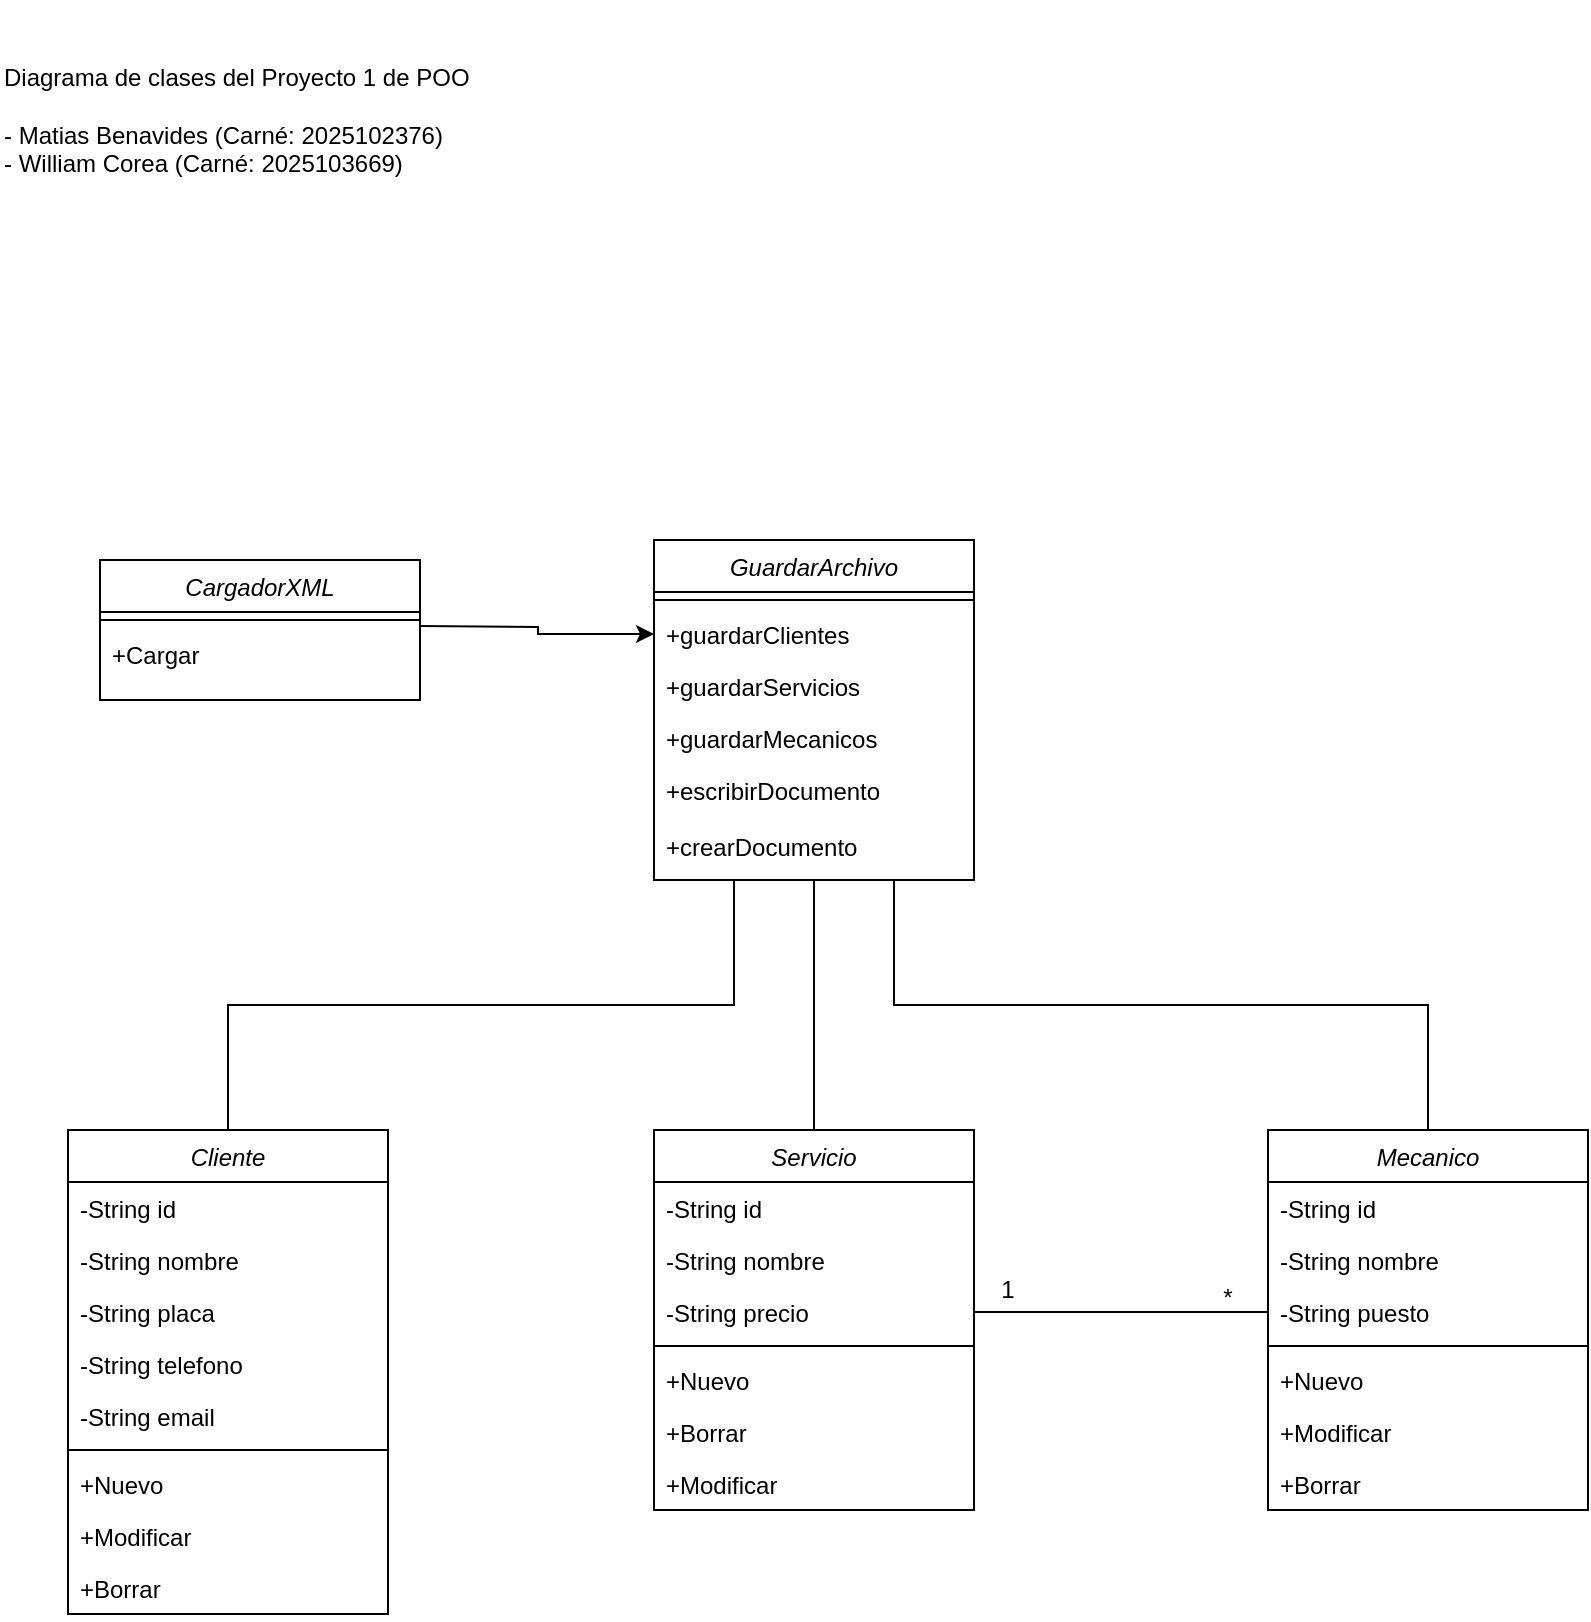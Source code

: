 <mxfile version="23.0.2" type="device">
  <diagram name="Diagrama Clases" id="s6Ef2Om351_lqkQxwLdJ">
    <mxGraphModel dx="819" dy="478" grid="1" gridSize="10" guides="1" tooltips="1" connect="1" arrows="1" fold="1" page="1" pageScale="1" pageWidth="827" pageHeight="1169" math="0" shadow="0">
      <root>
        <mxCell id="0" />
        <mxCell id="1" parent="0" />
        <mxCell id="9glzBW63mmN5R-9RCDnb-1" value="Diagrama de clases del Proyecto 1 de POO&lt;br&gt;&lt;br&gt;- Matias Benavides (Carné: 2025102376)&lt;br&gt;- William Corea (Carné: 2025103669)" style="text;html=1;strokeColor=none;fillColor=none;align=left;verticalAlign=middle;whiteSpace=wrap;rounded=0;" parent="1" vertex="1">
          <mxGeometry x="10" y="10" width="490" height="120" as="geometry" />
        </mxCell>
        <mxCell id="9glzBW63mmN5R-9RCDnb-3" value="Cliente" style="swimlane;fontStyle=2;align=center;verticalAlign=top;childLayout=stackLayout;horizontal=1;startSize=26;horizontalStack=0;resizeParent=1;resizeLast=0;collapsible=1;marginBottom=0;rounded=0;shadow=0;strokeWidth=1;" parent="1" vertex="1">
          <mxGeometry x="44" y="575" width="160" height="242" as="geometry" />
        </mxCell>
        <mxCell id="9glzBW63mmN5R-9RCDnb-4" value="-String id" style="text;align=left;verticalAlign=top;spacingLeft=4;spacingRight=4;overflow=hidden;rotatable=0;points=[[0,0.5],[1,0.5]];portConstraint=eastwest;" parent="9glzBW63mmN5R-9RCDnb-3" vertex="1">
          <mxGeometry y="26" width="160" height="26" as="geometry" />
        </mxCell>
        <mxCell id="9glzBW63mmN5R-9RCDnb-5" value="-String nombre" style="text;align=left;verticalAlign=top;spacingLeft=4;spacingRight=4;overflow=hidden;rotatable=0;points=[[0,0.5],[1,0.5]];portConstraint=eastwest;" parent="9glzBW63mmN5R-9RCDnb-3" vertex="1">
          <mxGeometry y="52" width="160" height="26" as="geometry" />
        </mxCell>
        <mxCell id="9glzBW63mmN5R-9RCDnb-6" value="-String placa" style="text;align=left;verticalAlign=top;spacingLeft=4;spacingRight=4;overflow=hidden;rotatable=0;points=[[0,0.5],[1,0.5]];portConstraint=eastwest;" parent="9glzBW63mmN5R-9RCDnb-3" vertex="1">
          <mxGeometry y="78" width="160" height="26" as="geometry" />
        </mxCell>
        <mxCell id="9glzBW63mmN5R-9RCDnb-7" value="-String telefono" style="text;align=left;verticalAlign=top;spacingLeft=4;spacingRight=4;overflow=hidden;rotatable=0;points=[[0,0.5],[1,0.5]];portConstraint=eastwest;" parent="9glzBW63mmN5R-9RCDnb-3" vertex="1">
          <mxGeometry y="104" width="160" height="26" as="geometry" />
        </mxCell>
        <mxCell id="9glzBW63mmN5R-9RCDnb-8" value="-String email" style="text;align=left;verticalAlign=top;spacingLeft=4;spacingRight=4;overflow=hidden;rotatable=0;points=[[0,0.5],[1,0.5]];portConstraint=eastwest;" parent="9glzBW63mmN5R-9RCDnb-3" vertex="1">
          <mxGeometry y="130" width="160" height="26" as="geometry" />
        </mxCell>
        <mxCell id="9glzBW63mmN5R-9RCDnb-9" value="" style="line;html=1;strokeWidth=1;align=left;verticalAlign=middle;spacingTop=-1;spacingLeft=3;spacingRight=3;rotatable=0;labelPosition=right;points=[];portConstraint=eastwest;" parent="9glzBW63mmN5R-9RCDnb-3" vertex="1">
          <mxGeometry y="156" width="160" height="8" as="geometry" />
        </mxCell>
        <mxCell id="9glzBW63mmN5R-9RCDnb-10" value="+Nuevo" style="text;align=left;verticalAlign=top;spacingLeft=4;spacingRight=4;overflow=hidden;rotatable=0;points=[[0,0.5],[1,0.5]];portConstraint=eastwest;" parent="9glzBW63mmN5R-9RCDnb-3" vertex="1">
          <mxGeometry y="164" width="160" height="26" as="geometry" />
        </mxCell>
        <mxCell id="9glzBW63mmN5R-9RCDnb-11" value="+Modificar" style="text;align=left;verticalAlign=top;spacingLeft=4;spacingRight=4;overflow=hidden;rotatable=0;points=[[0,0.5],[1,0.5]];portConstraint=eastwest;" parent="9glzBW63mmN5R-9RCDnb-3" vertex="1">
          <mxGeometry y="190" width="160" height="26" as="geometry" />
        </mxCell>
        <mxCell id="9glzBW63mmN5R-9RCDnb-12" value="+Borrar" style="text;align=left;verticalAlign=top;spacingLeft=4;spacingRight=4;overflow=hidden;rotatable=0;points=[[0,0.5],[1,0.5]];portConstraint=eastwest;" parent="9glzBW63mmN5R-9RCDnb-3" vertex="1">
          <mxGeometry y="216" width="160" height="26" as="geometry" />
        </mxCell>
        <mxCell id="9glzBW63mmN5R-9RCDnb-13" value="Servicio" style="swimlane;fontStyle=2;align=center;verticalAlign=top;childLayout=stackLayout;horizontal=1;startSize=26;horizontalStack=0;resizeParent=1;resizeLast=0;collapsible=1;marginBottom=0;rounded=0;shadow=0;strokeWidth=1;" parent="1" vertex="1">
          <mxGeometry x="337" y="575" width="160" height="190" as="geometry" />
        </mxCell>
        <mxCell id="9glzBW63mmN5R-9RCDnb-14" value="-String id" style="text;align=left;verticalAlign=top;spacingLeft=4;spacingRight=4;overflow=hidden;rotatable=0;points=[[0,0.5],[1,0.5]];portConstraint=eastwest;" parent="9glzBW63mmN5R-9RCDnb-13" vertex="1">
          <mxGeometry y="26" width="160" height="26" as="geometry" />
        </mxCell>
        <mxCell id="9glzBW63mmN5R-9RCDnb-15" value="-String nombre" style="text;align=left;verticalAlign=top;spacingLeft=4;spacingRight=4;overflow=hidden;rotatable=0;points=[[0,0.5],[1,0.5]];portConstraint=eastwest;" parent="9glzBW63mmN5R-9RCDnb-13" vertex="1">
          <mxGeometry y="52" width="160" height="26" as="geometry" />
        </mxCell>
        <mxCell id="9glzBW63mmN5R-9RCDnb-16" value="-String precio" style="text;align=left;verticalAlign=top;spacingLeft=4;spacingRight=4;overflow=hidden;rotatable=0;points=[[0,0.5],[1,0.5]];portConstraint=eastwest;" parent="9glzBW63mmN5R-9RCDnb-13" vertex="1">
          <mxGeometry y="78" width="160" height="26" as="geometry" />
        </mxCell>
        <mxCell id="9glzBW63mmN5R-9RCDnb-17" value="" style="line;html=1;strokeWidth=1;align=left;verticalAlign=middle;spacingTop=-1;spacingLeft=3;spacingRight=3;rotatable=0;labelPosition=right;points=[];portConstraint=eastwest;" parent="9glzBW63mmN5R-9RCDnb-13" vertex="1">
          <mxGeometry y="104" width="160" height="8" as="geometry" />
        </mxCell>
        <mxCell id="9glzBW63mmN5R-9RCDnb-18" value="+Nuevo" style="text;align=left;verticalAlign=top;spacingLeft=4;spacingRight=4;overflow=hidden;rotatable=0;points=[[0,0.5],[1,0.5]];portConstraint=eastwest;" parent="9glzBW63mmN5R-9RCDnb-13" vertex="1">
          <mxGeometry y="112" width="160" height="26" as="geometry" />
        </mxCell>
        <mxCell id="9glzBW63mmN5R-9RCDnb-19" value="+Borrar" style="text;align=left;verticalAlign=top;spacingLeft=4;spacingRight=4;overflow=hidden;rotatable=0;points=[[0,0.5],[1,0.5]];portConstraint=eastwest;" parent="9glzBW63mmN5R-9RCDnb-13" vertex="1">
          <mxGeometry y="138" width="160" height="26" as="geometry" />
        </mxCell>
        <mxCell id="9glzBW63mmN5R-9RCDnb-20" value="+Modificar" style="text;align=left;verticalAlign=top;spacingLeft=4;spacingRight=4;overflow=hidden;rotatable=0;points=[[0,0.5],[1,0.5]];portConstraint=eastwest;" parent="9glzBW63mmN5R-9RCDnb-13" vertex="1">
          <mxGeometry y="164" width="160" height="26" as="geometry" />
        </mxCell>
        <mxCell id="9glzBW63mmN5R-9RCDnb-21" value="Mecanico" style="swimlane;fontStyle=2;align=center;verticalAlign=top;childLayout=stackLayout;horizontal=1;startSize=26;horizontalStack=0;resizeParent=1;resizeLast=0;collapsible=1;marginBottom=0;rounded=0;shadow=0;strokeWidth=1;" parent="1" vertex="1">
          <mxGeometry x="644" y="575" width="160" height="190" as="geometry" />
        </mxCell>
        <mxCell id="9glzBW63mmN5R-9RCDnb-22" value="-String id" style="text;align=left;verticalAlign=top;spacingLeft=4;spacingRight=4;overflow=hidden;rotatable=0;points=[[0,0.5],[1,0.5]];portConstraint=eastwest;" parent="9glzBW63mmN5R-9RCDnb-21" vertex="1">
          <mxGeometry y="26" width="160" height="26" as="geometry" />
        </mxCell>
        <mxCell id="9glzBW63mmN5R-9RCDnb-23" value="-String nombre" style="text;align=left;verticalAlign=top;spacingLeft=4;spacingRight=4;overflow=hidden;rotatable=0;points=[[0,0.5],[1,0.5]];portConstraint=eastwest;" parent="9glzBW63mmN5R-9RCDnb-21" vertex="1">
          <mxGeometry y="52" width="160" height="26" as="geometry" />
        </mxCell>
        <mxCell id="9glzBW63mmN5R-9RCDnb-24" value="-String puesto" style="text;align=left;verticalAlign=top;spacingLeft=4;spacingRight=4;overflow=hidden;rotatable=0;points=[[0,0.5],[1,0.5]];portConstraint=eastwest;" parent="9glzBW63mmN5R-9RCDnb-21" vertex="1">
          <mxGeometry y="78" width="160" height="26" as="geometry" />
        </mxCell>
        <mxCell id="9glzBW63mmN5R-9RCDnb-25" value="" style="line;html=1;strokeWidth=1;align=left;verticalAlign=middle;spacingTop=-1;spacingLeft=3;spacingRight=3;rotatable=0;labelPosition=right;points=[];portConstraint=eastwest;" parent="9glzBW63mmN5R-9RCDnb-21" vertex="1">
          <mxGeometry y="104" width="160" height="8" as="geometry" />
        </mxCell>
        <mxCell id="9glzBW63mmN5R-9RCDnb-26" value="+Nuevo" style="text;align=left;verticalAlign=top;spacingLeft=4;spacingRight=4;overflow=hidden;rotatable=0;points=[[0,0.5],[1,0.5]];portConstraint=eastwest;" parent="9glzBW63mmN5R-9RCDnb-21" vertex="1">
          <mxGeometry y="112" width="160" height="26" as="geometry" />
        </mxCell>
        <mxCell id="9glzBW63mmN5R-9RCDnb-27" value="+Modificar" style="text;align=left;verticalAlign=top;spacingLeft=4;spacingRight=4;overflow=hidden;rotatable=0;points=[[0,0.5],[1,0.5]];portConstraint=eastwest;" parent="9glzBW63mmN5R-9RCDnb-21" vertex="1">
          <mxGeometry y="138" width="160" height="26" as="geometry" />
        </mxCell>
        <mxCell id="9glzBW63mmN5R-9RCDnb-28" value="+Borrar" style="text;align=left;verticalAlign=top;spacingLeft=4;spacingRight=4;overflow=hidden;rotatable=0;points=[[0,0.5],[1,0.5]];portConstraint=eastwest;" parent="9glzBW63mmN5R-9RCDnb-21" vertex="1">
          <mxGeometry y="164" width="160" height="26" as="geometry" />
        </mxCell>
        <mxCell id="9glzBW63mmN5R-9RCDnb-29" value="CargadorXML" style="swimlane;fontStyle=2;align=center;verticalAlign=top;childLayout=stackLayout;horizontal=1;startSize=26;horizontalStack=0;resizeParent=1;resizeLast=0;collapsible=1;marginBottom=0;rounded=0;shadow=0;strokeWidth=1;" parent="1" vertex="1">
          <mxGeometry x="60" y="290" width="160" height="70" as="geometry" />
        </mxCell>
        <mxCell id="9glzBW63mmN5R-9RCDnb-30" value="" style="line;html=1;strokeWidth=1;align=left;verticalAlign=middle;spacingTop=-1;spacingLeft=3;spacingRight=3;rotatable=0;labelPosition=right;points=[];portConstraint=eastwest;" parent="9glzBW63mmN5R-9RCDnb-29" vertex="1">
          <mxGeometry y="26" width="160" height="8" as="geometry" />
        </mxCell>
        <mxCell id="9glzBW63mmN5R-9RCDnb-32" value="+Cargar&#xa;" style="text;align=left;verticalAlign=top;spacingLeft=4;spacingRight=4;overflow=hidden;rotatable=0;points=[[0,0.5],[1,0.5]];portConstraint=eastwest;" parent="9glzBW63mmN5R-9RCDnb-29" vertex="1">
          <mxGeometry y="34" width="160" height="26" as="geometry" />
        </mxCell>
        <mxCell id="9glzBW63mmN5R-9RCDnb-36" value="GuardarArchivo" style="swimlane;fontStyle=2;align=center;verticalAlign=top;childLayout=stackLayout;horizontal=1;startSize=26;horizontalStack=0;resizeParent=1;resizeLast=0;collapsible=1;marginBottom=0;rounded=0;shadow=0;strokeWidth=1;" parent="1" vertex="1">
          <mxGeometry x="337" y="280" width="160" height="170" as="geometry" />
        </mxCell>
        <mxCell id="9glzBW63mmN5R-9RCDnb-37" value="" style="line;html=1;strokeWidth=1;align=left;verticalAlign=middle;spacingTop=-1;spacingLeft=3;spacingRight=3;rotatable=0;labelPosition=right;points=[];portConstraint=eastwest;" parent="9glzBW63mmN5R-9RCDnb-36" vertex="1">
          <mxGeometry y="26" width="160" height="8" as="geometry" />
        </mxCell>
        <mxCell id="9glzBW63mmN5R-9RCDnb-38" value="+guardarClientes" style="text;align=left;verticalAlign=top;spacingLeft=4;spacingRight=4;overflow=hidden;rotatable=0;points=[[0,0.5],[1,0.5]];portConstraint=eastwest;" parent="9glzBW63mmN5R-9RCDnb-36" vertex="1">
          <mxGeometry y="34" width="160" height="26" as="geometry" />
        </mxCell>
        <mxCell id="9glzBW63mmN5R-9RCDnb-39" value="+guardarServicios" style="text;align=left;verticalAlign=top;spacingLeft=4;spacingRight=4;overflow=hidden;rotatable=0;points=[[0,0.5],[1,0.5]];portConstraint=eastwest;" parent="9glzBW63mmN5R-9RCDnb-36" vertex="1">
          <mxGeometry y="60" width="160" height="26" as="geometry" />
        </mxCell>
        <mxCell id="9glzBW63mmN5R-9RCDnb-40" value="+guardarMecanicos" style="text;align=left;verticalAlign=top;spacingLeft=4;spacingRight=4;overflow=hidden;rotatable=0;points=[[0,0.5],[1,0.5]];portConstraint=eastwest;" parent="9glzBW63mmN5R-9RCDnb-36" vertex="1">
          <mxGeometry y="86" width="160" height="26" as="geometry" />
        </mxCell>
        <mxCell id="9glzBW63mmN5R-9RCDnb-41" value="+escribirDocumento" style="text;align=left;verticalAlign=top;spacingLeft=4;spacingRight=4;overflow=hidden;rotatable=0;points=[[0,0.5],[1,0.5]];portConstraint=eastwest;" parent="9glzBW63mmN5R-9RCDnb-36" vertex="1">
          <mxGeometry y="112" width="160" height="28" as="geometry" />
        </mxCell>
        <mxCell id="No2hnmi1XWWXo0ijtycT-1" value="+crearDocumento" style="text;align=left;verticalAlign=top;spacingLeft=4;spacingRight=4;overflow=hidden;rotatable=0;points=[[0,0.5],[1,0.5]];portConstraint=eastwest;" vertex="1" parent="9glzBW63mmN5R-9RCDnb-36">
          <mxGeometry y="140" width="160" height="30" as="geometry" />
        </mxCell>
        <mxCell id="9glzBW63mmN5R-9RCDnb-43" value="" style="endArrow=none;html=1;rounded=0;exitX=1;exitY=0.5;exitDx=0;exitDy=0;entryX=0;entryY=0.5;entryDx=0;entryDy=0;" parent="1" source="9glzBW63mmN5R-9RCDnb-16" target="9glzBW63mmN5R-9RCDnb-24" edge="1">
          <mxGeometry width="50" height="50" relative="1" as="geometry">
            <mxPoint x="400" y="500" as="sourcePoint" />
            <mxPoint x="450" y="450" as="targetPoint" />
          </mxGeometry>
        </mxCell>
        <mxCell id="9glzBW63mmN5R-9RCDnb-44" value="1" style="text;html=1;strokeColor=none;fillColor=none;align=center;verticalAlign=middle;whiteSpace=wrap;rounded=0;" parent="1" vertex="1">
          <mxGeometry x="504" y="640" width="20" height="30" as="geometry" />
        </mxCell>
        <mxCell id="9glzBW63mmN5R-9RCDnb-45" value="*" style="text;html=1;strokeColor=none;fillColor=none;align=center;verticalAlign=middle;whiteSpace=wrap;rounded=0;" parent="1" vertex="1">
          <mxGeometry x="614" y="644" width="20" height="30" as="geometry" />
        </mxCell>
        <mxCell id="9glzBW63mmN5R-9RCDnb-46" value="" style="endArrow=none;html=1;rounded=0;exitX=0.5;exitY=0;exitDx=0;exitDy=0;entryX=0.25;entryY=1;entryDx=0;entryDy=0;edgeStyle=orthogonalEdgeStyle;" parent="1" source="9glzBW63mmN5R-9RCDnb-3" target="9glzBW63mmN5R-9RCDnb-36" edge="1">
          <mxGeometry width="50" height="50" relative="1" as="geometry">
            <mxPoint x="400" y="500" as="sourcePoint" />
            <mxPoint x="450" y="450" as="targetPoint" />
          </mxGeometry>
        </mxCell>
        <mxCell id="9glzBW63mmN5R-9RCDnb-47" value="" style="endArrow=none;html=1;rounded=0;exitX=0.5;exitY=0;exitDx=0;exitDy=0;entryX=0.5;entryY=1;entryDx=0;entryDy=0;edgeStyle=orthogonalEdgeStyle;" parent="1" source="9glzBW63mmN5R-9RCDnb-13" target="9glzBW63mmN5R-9RCDnb-36" edge="1">
          <mxGeometry width="50" height="50" relative="1" as="geometry">
            <mxPoint x="134" y="585" as="sourcePoint" />
            <mxPoint x="377" y="386" as="targetPoint" />
          </mxGeometry>
        </mxCell>
        <mxCell id="9glzBW63mmN5R-9RCDnb-48" value="" style="endArrow=none;html=1;rounded=0;exitX=0.5;exitY=0;exitDx=0;exitDy=0;entryX=0.75;entryY=1;entryDx=0;entryDy=0;edgeStyle=orthogonalEdgeStyle;" parent="1" source="9glzBW63mmN5R-9RCDnb-21" target="9glzBW63mmN5R-9RCDnb-36" edge="1">
          <mxGeometry width="50" height="50" relative="1" as="geometry">
            <mxPoint x="427" y="585" as="sourcePoint" />
            <mxPoint x="427" y="386" as="targetPoint" />
          </mxGeometry>
        </mxCell>
        <mxCell id="pD1oeIHNIkfUF8rhQBuD-2" style="edgeStyle=orthogonalEdgeStyle;rounded=0;orthogonalLoop=1;jettySize=auto;html=1;" parent="1" target="9glzBW63mmN5R-9RCDnb-38" edge="1">
          <mxGeometry relative="1" as="geometry">
            <mxPoint x="330" y="323" as="targetPoint" />
            <mxPoint x="220" y="323" as="sourcePoint" />
          </mxGeometry>
        </mxCell>
      </root>
    </mxGraphModel>
  </diagram>
</mxfile>
